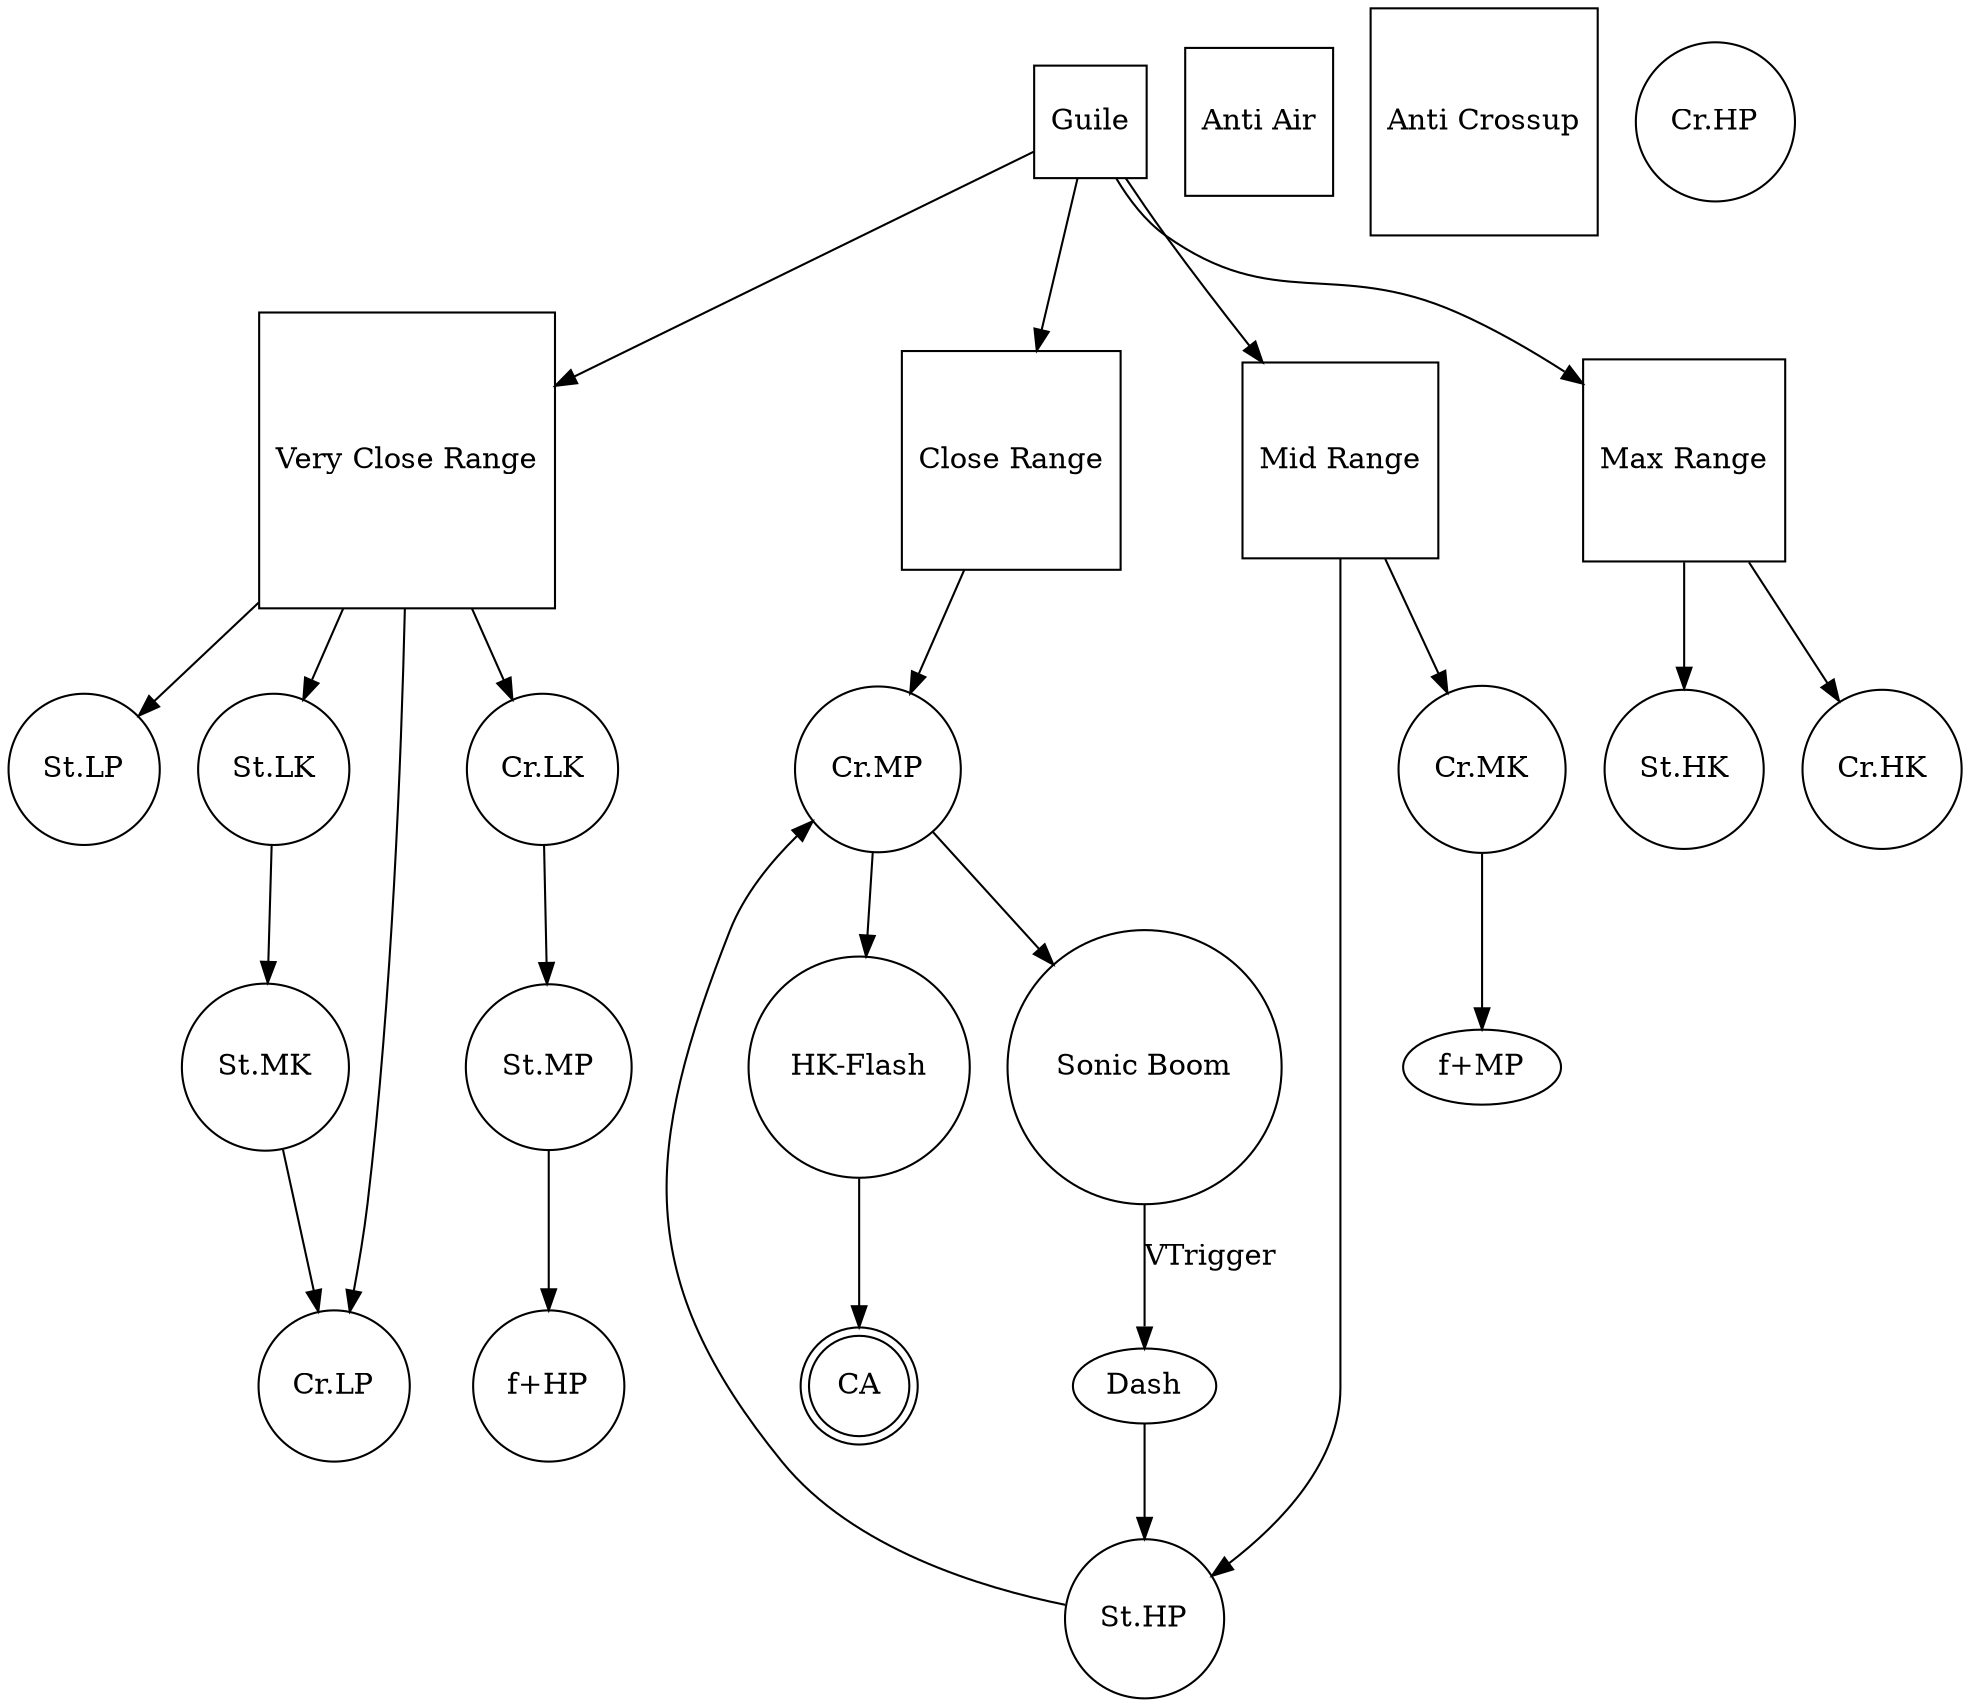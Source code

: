 digraph dfa {
  "Guile" [shape=square]
  "Very Close Range" [shape=square]
  "Close Range" [shape=square]
  "Mid Range" [shape=square]
  "Max Range" [shape=square]
  "Anti Air" [shape=square]
  "Anti Crossup" [shape=square]
  "St.LP" [shape=circle]
  "St.MP" [shape=circle]
  "St.HP" [shape=circle]

  "St.LK" [shape=circle]
  "St.MK" [shape=circle]
  "St.HK" [shape=circle]

  "Cr.LP" [shape=circle]
  "Cr.MP" [shape=circle]
  "Cr.HP" [shape=circle]

  "Cr.LK" [shape=circle]
  "Cr.MK" [shape=circle]
  "Cr.HK" [shape=circle]

  "f+HP" [shape=circle]

  "HK-Flash" [shape=circle]

  "Sonic Boom" [shape=circle]

  "CA" [shape=doublecircle]
  "Very Close Range" -> "Cr.LP"
  "Very Close Range" -> "Cr.LK"
  "Very Close Range" -> "St.LP"
  "Very Close Range" -> "St.LK"

  "St.MP" -> "f+HP"
  "St.LK" -> "St.MK"
  "St.MK" -> "Cr.LP"
  "Cr.MP" -> "HK-Flash"
  "Cr.MP" -> "Sonic Boom"
  "Sonic Boom" -> "Dash" [label="VTrigger"]
  "Dash" -> "St.HP"
  "Cr.LK" -> "St.MP"
  "HK-Flash" -> "CA"

  "Close Range" -> "Cr.MP"

  "Mid Range" -> "St.HP"
  "St.HP" -> "Cr.MP"
  "Mid Range" -> "Cr.MK"
  "Cr.MK" -> "f+MP"

  "Max Range" -> "Cr.HK"
  "Max Range" -> "St.HK"
  
  "Guile" -> "Very Close Range"
  "Guile" -> "Close Range"
  "Guile" -> "Mid Range"
  "Guile" -> "Max Range"
}
